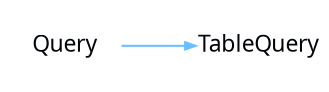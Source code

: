 digraph {
 rankdir = "LR"
 bgcolor = none;
 layout  = dot;
 edge [
   arrowsize = "0.5"
   color     = "#69BFFFFF"
 ]
 dSIDMA2[
   shape    = none
   label    = "Query"
   margin   = "0.01"
   fontname = "Segoe UI"
   fontsize = "11"
   fontcolor= "#010509FF"
 ]
 dq5DMA2[
   shape    = none
   label    = "TableQuery"
   margin   = "0.01"
   fontname = "Segoe UI"
   fontsize = "11"
   fontcolor= "#010509FF"
 ]
 dSIDMA2->dq5DMA2
}
